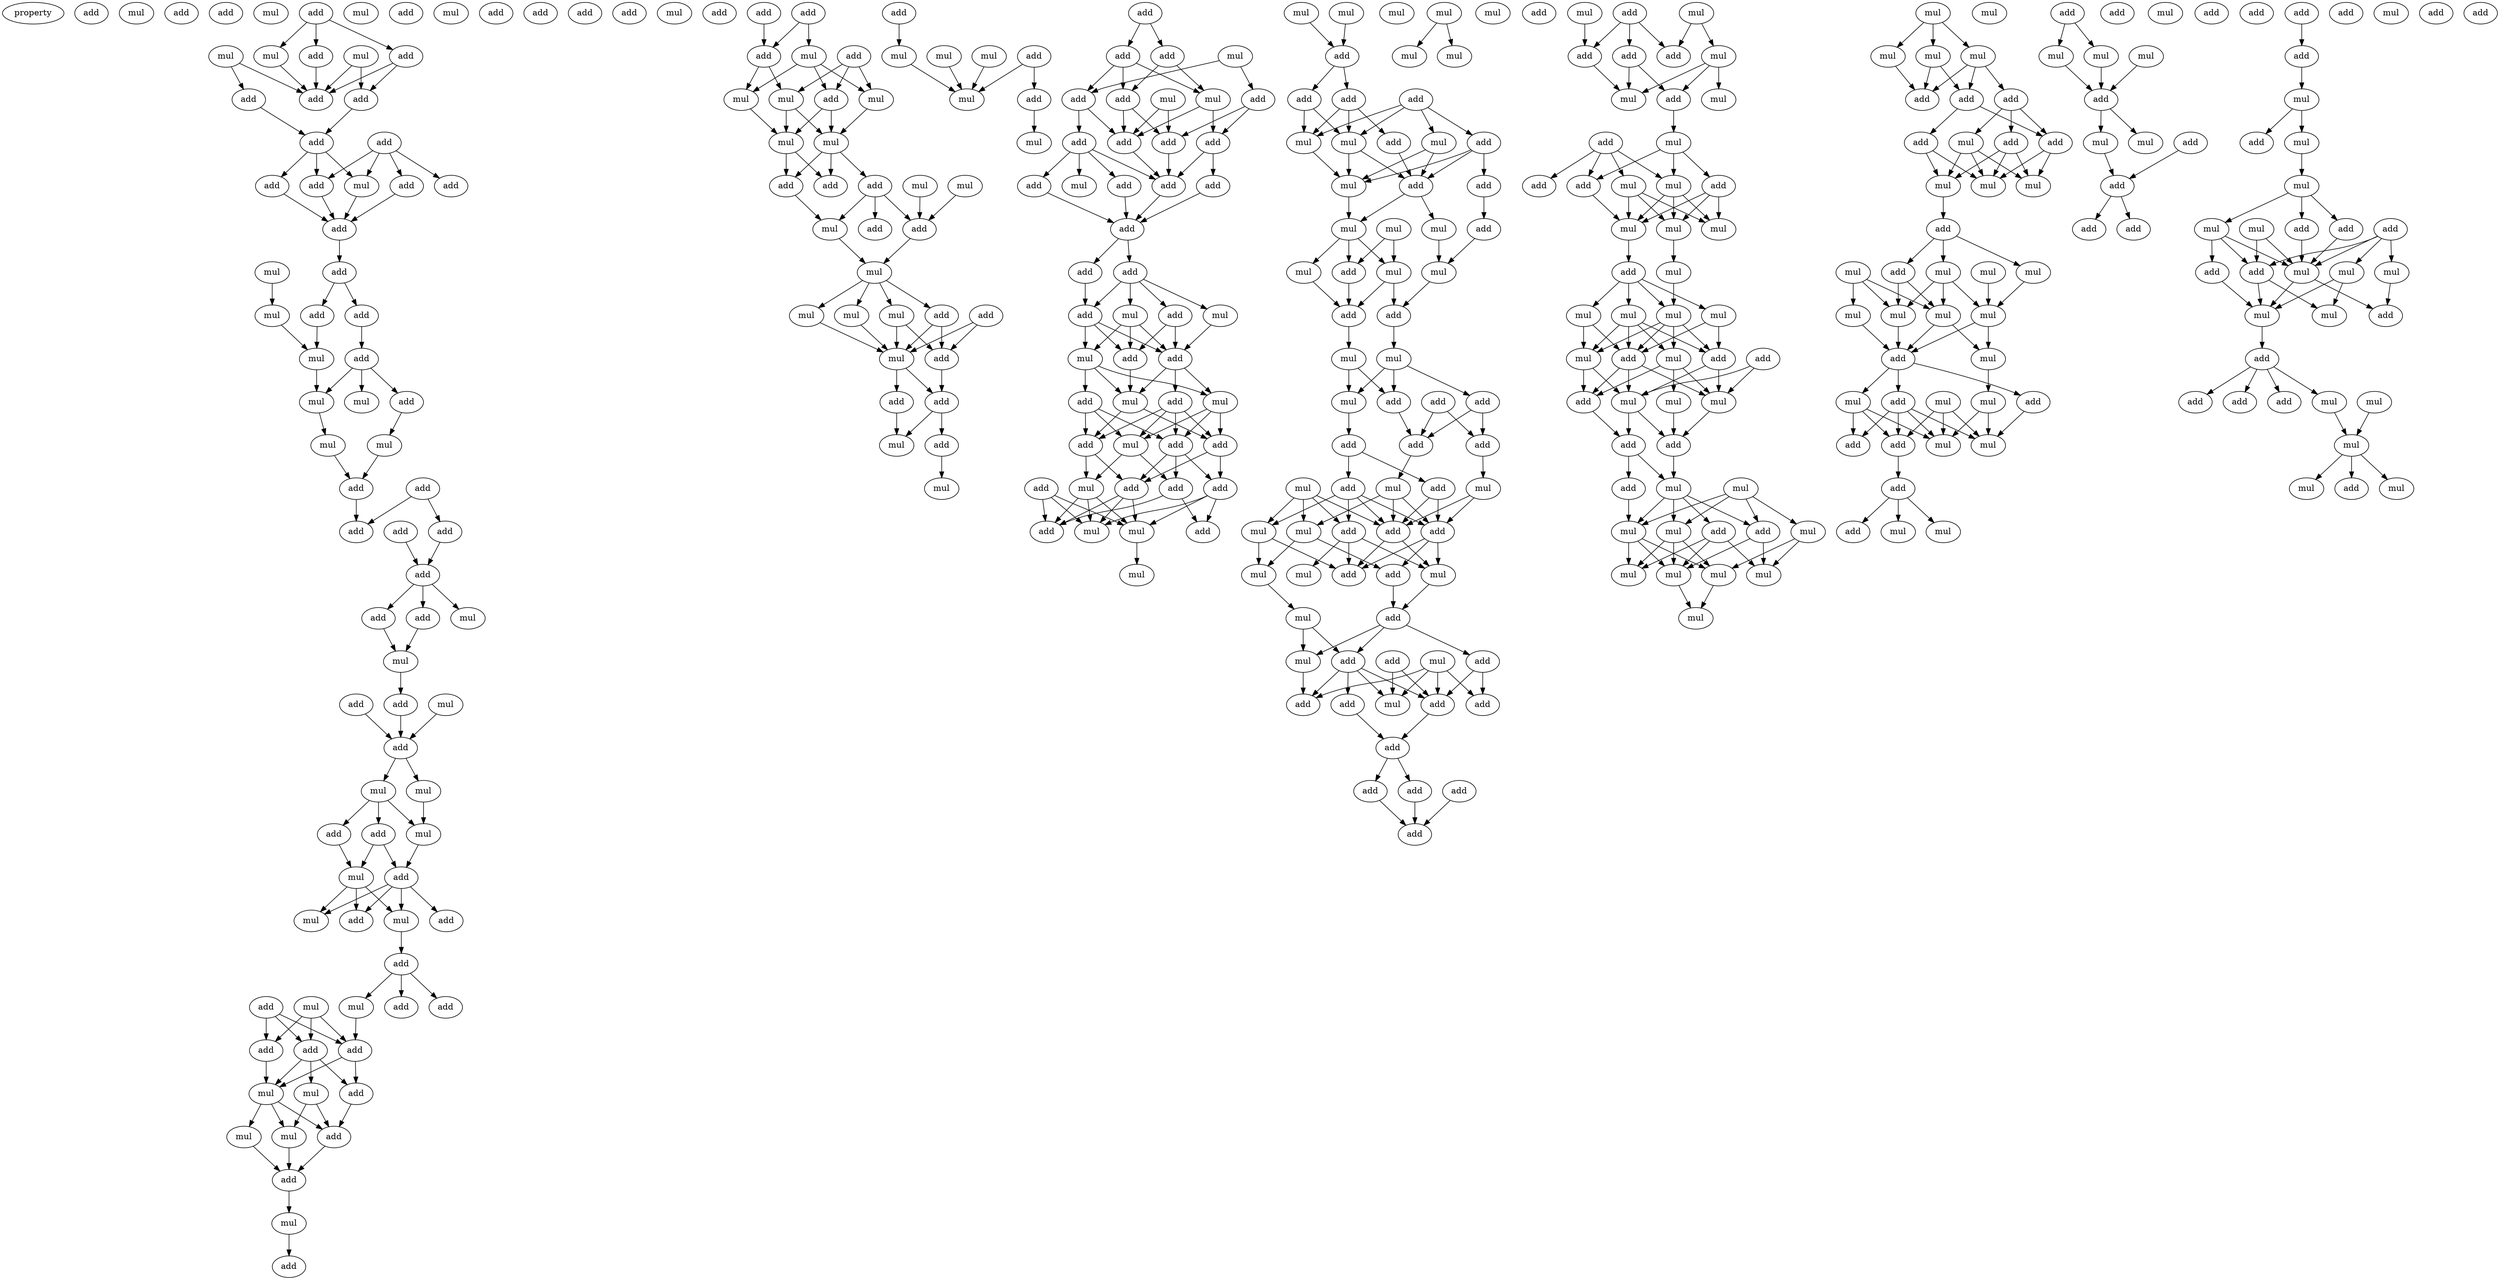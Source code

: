 digraph {
    node [fontcolor=black]
    property [mul=2,lf=1.2]
    0 [ label = add ];
    1 [ label = mul ];
    2 [ label = add ];
    3 [ label = add ];
    4 [ label = mul ];
    5 [ label = add ];
    6 [ label = add ];
    7 [ label = add ];
    8 [ label = mul ];
    9 [ label = mul ];
    10 [ label = mul ];
    11 [ label = add ];
    12 [ label = add ];
    13 [ label = add ];
    14 [ label = add ];
    15 [ label = add ];
    16 [ label = add ];
    17 [ label = add ];
    18 [ label = mul ];
    19 [ label = add ];
    20 [ label = add ];
    21 [ label = add ];
    22 [ label = add ];
    23 [ label = mul ];
    24 [ label = mul ];
    25 [ label = add ];
    26 [ label = add ];
    27 [ label = mul ];
    28 [ label = add ];
    29 [ label = mul ];
    30 [ label = add ];
    31 [ label = mul ];
    32 [ label = mul ];
    33 [ label = mul ];
    34 [ label = add ];
    35 [ label = add ];
    36 [ label = add ];
    37 [ label = add ];
    38 [ label = mul ];
    39 [ label = add ];
    40 [ label = add ];
    41 [ label = add ];
    42 [ label = add ];
    43 [ label = mul ];
    44 [ label = add ];
    45 [ label = mul ];
    46 [ label = mul ];
    47 [ label = add ];
    48 [ label = add ];
    49 [ label = add ];
    50 [ label = add ];
    51 [ label = mul ];
    52 [ label = add ];
    53 [ label = add ];
    54 [ label = mul ];
    55 [ label = mul ];
    56 [ label = add ];
    57 [ label = add ];
    58 [ label = mul ];
    59 [ label = add ];
    60 [ label = mul ];
    61 [ label = add ];
    62 [ label = add ];
    63 [ label = add ];
    64 [ label = mul ];
    65 [ label = mul ];
    66 [ label = add ];
    67 [ label = mul ];
    68 [ label = mul ];
    69 [ label = add ];
    70 [ label = add ];
    71 [ label = add ];
    72 [ label = add ];
    73 [ label = add ];
    74 [ label = add ];
    75 [ label = mul ];
    76 [ label = mul ];
    77 [ label = add ];
    78 [ label = add ];
    79 [ label = mul ];
    80 [ label = mul ];
    81 [ label = add ];
    82 [ label = mul ];
    83 [ label = mul ];
    84 [ label = add ];
    85 [ label = add ];
    86 [ label = add ];
    87 [ label = add ];
    88 [ label = add ];
    89 [ label = mul ];
    90 [ label = add ];
    91 [ label = mul ];
    92 [ label = mul ];
    93 [ label = mul ];
    94 [ label = add ];
    95 [ label = mul ];
    96 [ label = mul ];
    97 [ label = mul ];
    98 [ label = mul ];
    99 [ label = add ];
    100 [ label = add ];
    101 [ label = add ];
    102 [ label = add ];
    103 [ label = add ];
    104 [ label = mul ];
    105 [ label = mul ];
    106 [ label = mul ];
    107 [ label = mul ];
    108 [ label = add ];
    109 [ label = mul ];
    110 [ label = add ];
    111 [ label = mul ];
    112 [ label = add ];
    113 [ label = add ];
    114 [ label = add ];
    115 [ label = mul ];
    116 [ label = add ];
    117 [ label = mul ];
    118 [ label = add ];
    119 [ label = mul ];
    120 [ label = add ];
    121 [ label = mul ];
    122 [ label = mul ];
    123 [ label = add ];
    124 [ label = mul ];
    125 [ label = add ];
    126 [ label = mul ];
    127 [ label = add ];
    128 [ label = mul ];
    129 [ label = add ];
    130 [ label = mul ];
    131 [ label = add ];
    132 [ label = mul ];
    133 [ label = add ];
    134 [ label = add ];
    135 [ label = add ];
    136 [ label = add ];
    137 [ label = add ];
    138 [ label = add ];
    139 [ label = add ];
    140 [ label = mul ];
    141 [ label = add ];
    142 [ label = add ];
    143 [ label = add ];
    144 [ label = add ];
    145 [ label = add ];
    146 [ label = add ];
    147 [ label = mul ];
    148 [ label = mul ];
    149 [ label = add ];
    150 [ label = add ];
    151 [ label = add ];
    152 [ label = mul ];
    153 [ label = add ];
    154 [ label = add ];
    155 [ label = mul ];
    156 [ label = mul ];
    157 [ label = add ];
    158 [ label = add ];
    159 [ label = mul ];
    160 [ label = add ];
    161 [ label = add ];
    162 [ label = add ];
    163 [ label = add ];
    164 [ label = mul ];
    165 [ label = add ];
    166 [ label = add ];
    167 [ label = add ];
    168 [ label = mul ];
    169 [ label = add ];
    170 [ label = mul ];
    171 [ label = mul ];
    172 [ label = mul ];
    173 [ label = mul ];
    174 [ label = add ];
    175 [ label = add ];
    176 [ label = add ];
    177 [ label = add ];
    178 [ label = add ];
    179 [ label = add ];
    180 [ label = mul ];
    181 [ label = mul ];
    182 [ label = mul ];
    183 [ label = mul ];
    184 [ label = add ];
    185 [ label = add ];
    186 [ label = mul ];
    187 [ label = mul ];
    188 [ label = mul ];
    189 [ label = mul ];
    190 [ label = add ];
    191 [ label = mul ];
    192 [ label = add ];
    193 [ label = mul ];
    194 [ label = mul ];
    195 [ label = add ];
    196 [ label = add ];
    197 [ label = mul ];
    198 [ label = mul ];
    199 [ label = add ];
    200 [ label = mul ];
    201 [ label = add ];
    202 [ label = add ];
    203 [ label = add ];
    204 [ label = add ];
    205 [ label = add ];
    206 [ label = add ];
    207 [ label = mul ];
    208 [ label = mul ];
    209 [ label = add ];
    210 [ label = mul ];
    211 [ label = add ];
    212 [ label = add ];
    213 [ label = mul ];
    214 [ label = mul ];
    215 [ label = add ];
    216 [ label = add ];
    217 [ label = add ];
    218 [ label = mul ];
    219 [ label = mul ];
    220 [ label = mul ];
    221 [ label = add ];
    222 [ label = mul ];
    223 [ label = add ];
    224 [ label = add ];
    225 [ label = add ];
    226 [ label = mul ];
    227 [ label = mul ];
    228 [ label = mul ];
    229 [ label = add ];
    230 [ label = add ];
    231 [ label = add ];
    232 [ label = add ];
    233 [ label = add ];
    234 [ label = add ];
    235 [ label = add ];
    236 [ label = add ];
    237 [ label = add ];
    238 [ label = mul ];
    239 [ label = mul ];
    240 [ label = mul ];
    241 [ label = mul ];
    242 [ label = add ];
    243 [ label = add ];
    244 [ label = mul ];
    245 [ label = mul ];
    246 [ label = add ];
    247 [ label = add ];
    248 [ label = add ];
    249 [ label = mul ];
    250 [ label = mul ];
    251 [ label = add ];
    252 [ label = mul ];
    253 [ label = mul ];
    254 [ label = add ];
    255 [ label = mul ];
    256 [ label = add ];
    257 [ label = add ];
    258 [ label = add ];
    259 [ label = mul ];
    260 [ label = mul ];
    261 [ label = mul ];
    262 [ label = mul ];
    263 [ label = mul ];
    264 [ label = add ];
    265 [ label = mul ];
    266 [ label = mul ];
    267 [ label = mul ];
    268 [ label = mul ];
    269 [ label = add ];
    270 [ label = add ];
    271 [ label = add ];
    272 [ label = mul ];
    273 [ label = mul ];
    274 [ label = add ];
    275 [ label = mul ];
    276 [ label = mul ];
    277 [ label = mul ];
    278 [ label = add ];
    279 [ label = add ];
    280 [ label = add ];
    281 [ label = mul ];
    282 [ label = mul ];
    283 [ label = add ];
    284 [ label = mul ];
    285 [ label = add ];
    286 [ label = mul ];
    287 [ label = mul ];
    288 [ label = mul ];
    289 [ label = mul ];
    290 [ label = mul ];
    291 [ label = mul ];
    292 [ label = mul ];
    293 [ label = mul ];
    294 [ label = mul ];
    295 [ label = mul ];
    296 [ label = mul ];
    297 [ label = add ];
    298 [ label = add ];
    299 [ label = add ];
    300 [ label = add ];
    301 [ label = mul ];
    302 [ label = add ];
    303 [ label = add ];
    304 [ label = mul ];
    305 [ label = mul ];
    306 [ label = mul ];
    307 [ label = add ];
    308 [ label = mul ];
    309 [ label = mul ];
    310 [ label = mul ];
    311 [ label = add ];
    312 [ label = mul ];
    313 [ label = mul ];
    314 [ label = mul ];
    315 [ label = mul ];
    316 [ label = mul ];
    317 [ label = mul ];
    318 [ label = add ];
    319 [ label = add ];
    320 [ label = mul ];
    321 [ label = add ];
    322 [ label = mul ];
    323 [ label = mul ];
    324 [ label = mul ];
    325 [ label = add ];
    326 [ label = mul ];
    327 [ label = add ];
    328 [ label = add ];
    329 [ label = add ];
    330 [ label = mul ];
    331 [ label = mul ];
    332 [ label = mul ];
    333 [ label = add ];
    334 [ label = add ];
    335 [ label = mul ];
    336 [ label = mul ];
    337 [ label = mul ];
    338 [ label = mul ];
    339 [ label = add ];
    340 [ label = add ];
    341 [ label = add ];
    342 [ label = add ];
    343 [ label = mul ];
    344 [ label = mul ];
    345 [ label = add ];
    346 [ label = add ];
    347 [ label = add ];
    348 [ label = add ];
    349 [ label = add ];
    350 [ label = add ];
    351 [ label = mul ];
    352 [ label = add ];
    353 [ label = mul ];
    354 [ label = mul ];
    355 [ label = mul ];
    356 [ label = add ];
    357 [ label = add ];
    358 [ label = mul ];
    359 [ label = mul ];
    360 [ label = add ];
    361 [ label = mul ];
    362 [ label = add ];
    363 [ label = mul ];
    364 [ label = mul ];
    365 [ label = add ];
    366 [ label = mul ];
    367 [ label = add ];
    368 [ label = mul ];
    369 [ label = add ];
    370 [ label = add ];
    371 [ label = add ];
    372 [ label = add ];
    373 [ label = mul ];
    374 [ label = mul ];
    375 [ label = mul ];
    376 [ label = mul ];
    377 [ label = add ];
    378 [ label = add ];
    379 [ label = mul ];
    380 [ label = add ];
    5 -> 6 [ name = 0 ];
    5 -> 7 [ name = 1 ];
    5 -> 8 [ name = 2 ];
    6 -> 12 [ name = 3 ];
    7 -> 11 [ name = 4 ];
    7 -> 12 [ name = 5 ];
    8 -> 12 [ name = 6 ];
    9 -> 11 [ name = 7 ];
    9 -> 12 [ name = 8 ];
    10 -> 12 [ name = 9 ];
    10 -> 13 [ name = 10 ];
    11 -> 14 [ name = 11 ];
    13 -> 14 [ name = 12 ];
    14 -> 16 [ name = 13 ];
    14 -> 18 [ name = 14 ];
    14 -> 19 [ name = 15 ];
    15 -> 16 [ name = 16 ];
    15 -> 17 [ name = 17 ];
    15 -> 18 [ name = 18 ];
    15 -> 20 [ name = 19 ];
    16 -> 21 [ name = 20 ];
    17 -> 21 [ name = 21 ];
    18 -> 21 [ name = 22 ];
    19 -> 21 [ name = 23 ];
    21 -> 22 [ name = 24 ];
    22 -> 25 [ name = 25 ];
    22 -> 26 [ name = 26 ];
    23 -> 24 [ name = 27 ];
    24 -> 27 [ name = 28 ];
    25 -> 27 [ name = 29 ];
    26 -> 28 [ name = 30 ];
    27 -> 29 [ name = 31 ];
    28 -> 29 [ name = 32 ];
    28 -> 30 [ name = 33 ];
    28 -> 31 [ name = 34 ];
    29 -> 32 [ name = 35 ];
    30 -> 33 [ name = 36 ];
    32 -> 34 [ name = 37 ];
    33 -> 34 [ name = 38 ];
    34 -> 37 [ name = 39 ];
    35 -> 36 [ name = 40 ];
    35 -> 37 [ name = 41 ];
    36 -> 40 [ name = 42 ];
    39 -> 40 [ name = 43 ];
    40 -> 41 [ name = 44 ];
    40 -> 44 [ name = 45 ];
    40 -> 45 [ name = 46 ];
    41 -> 46 [ name = 47 ];
    44 -> 46 [ name = 48 ];
    46 -> 50 [ name = 49 ];
    47 -> 53 [ name = 50 ];
    50 -> 53 [ name = 51 ];
    51 -> 53 [ name = 52 ];
    53 -> 54 [ name = 53 ];
    53 -> 55 [ name = 54 ];
    54 -> 58 [ name = 55 ];
    55 -> 56 [ name = 56 ];
    55 -> 57 [ name = 57 ];
    55 -> 58 [ name = 58 ];
    56 -> 60 [ name = 59 ];
    57 -> 60 [ name = 60 ];
    57 -> 61 [ name = 61 ];
    58 -> 61 [ name = 62 ];
    60 -> 63 [ name = 63 ];
    60 -> 64 [ name = 64 ];
    60 -> 65 [ name = 65 ];
    61 -> 62 [ name = 66 ];
    61 -> 63 [ name = 67 ];
    61 -> 64 [ name = 68 ];
    61 -> 65 [ name = 69 ];
    64 -> 66 [ name = 70 ];
    66 -> 68 [ name = 71 ];
    66 -> 69 [ name = 72 ];
    66 -> 70 [ name = 73 ];
    67 -> 72 [ name = 74 ];
    67 -> 73 [ name = 75 ];
    67 -> 74 [ name = 76 ];
    68 -> 72 [ name = 77 ];
    71 -> 72 [ name = 78 ];
    71 -> 73 [ name = 79 ];
    71 -> 74 [ name = 80 ];
    72 -> 75 [ name = 81 ];
    72 -> 77 [ name = 82 ];
    73 -> 75 [ name = 83 ];
    73 -> 76 [ name = 84 ];
    73 -> 77 [ name = 85 ];
    74 -> 75 [ name = 86 ];
    75 -> 78 [ name = 87 ];
    75 -> 79 [ name = 88 ];
    75 -> 80 [ name = 89 ];
    76 -> 78 [ name = 90 ];
    76 -> 79 [ name = 91 ];
    77 -> 78 [ name = 92 ];
    78 -> 81 [ name = 93 ];
    79 -> 81 [ name = 94 ];
    80 -> 81 [ name = 95 ];
    81 -> 83 [ name = 96 ];
    83 -> 84 [ name = 97 ];
    86 -> 90 [ name = 98 ];
    87 -> 89 [ name = 99 ];
    87 -> 90 [ name = 100 ];
    88 -> 92 [ name = 101 ];
    88 -> 93 [ name = 102 ];
    88 -> 94 [ name = 103 ];
    89 -> 91 [ name = 104 ];
    89 -> 93 [ name = 105 ];
    89 -> 94 [ name = 106 ];
    90 -> 91 [ name = 107 ];
    90 -> 92 [ name = 108 ];
    91 -> 95 [ name = 109 ];
    92 -> 95 [ name = 110 ];
    92 -> 96 [ name = 111 ];
    93 -> 96 [ name = 112 ];
    94 -> 95 [ name = 113 ];
    94 -> 96 [ name = 114 ];
    95 -> 99 [ name = 115 ];
    95 -> 100 [ name = 116 ];
    96 -> 99 [ name = 117 ];
    96 -> 100 [ name = 118 ];
    96 -> 101 [ name = 119 ];
    97 -> 102 [ name = 120 ];
    98 -> 102 [ name = 121 ];
    99 -> 104 [ name = 122 ];
    101 -> 102 [ name = 123 ];
    101 -> 103 [ name = 124 ];
    101 -> 104 [ name = 125 ];
    102 -> 105 [ name = 126 ];
    104 -> 105 [ name = 127 ];
    105 -> 106 [ name = 128 ];
    105 -> 107 [ name = 129 ];
    105 -> 109 [ name = 130 ];
    105 -> 110 [ name = 131 ];
    106 -> 111 [ name = 132 ];
    107 -> 111 [ name = 133 ];
    108 -> 111 [ name = 134 ];
    108 -> 112 [ name = 135 ];
    109 -> 111 [ name = 136 ];
    109 -> 112 [ name = 137 ];
    110 -> 111 [ name = 138 ];
    110 -> 112 [ name = 139 ];
    111 -> 113 [ name = 140 ];
    111 -> 114 [ name = 141 ];
    112 -> 114 [ name = 142 ];
    113 -> 115 [ name = 143 ];
    114 -> 115 [ name = 144 ];
    114 -> 116 [ name = 145 ];
    116 -> 117 [ name = 146 ];
    118 -> 121 [ name = 147 ];
    119 -> 124 [ name = 148 ];
    120 -> 123 [ name = 149 ];
    120 -> 124 [ name = 150 ];
    121 -> 124 [ name = 151 ];
    122 -> 124 [ name = 152 ];
    123 -> 126 [ name = 153 ];
    125 -> 127 [ name = 154 ];
    125 -> 129 [ name = 155 ];
    127 -> 132 [ name = 156 ];
    127 -> 134 [ name = 157 ];
    128 -> 131 [ name = 158 ];
    128 -> 133 [ name = 159 ];
    129 -> 131 [ name = 160 ];
    129 -> 132 [ name = 161 ];
    129 -> 134 [ name = 162 ];
    130 -> 136 [ name = 163 ];
    130 -> 138 [ name = 164 ];
    131 -> 135 [ name = 165 ];
    131 -> 136 [ name = 166 ];
    132 -> 136 [ name = 167 ];
    132 -> 137 [ name = 168 ];
    133 -> 137 [ name = 169 ];
    133 -> 138 [ name = 170 ];
    134 -> 136 [ name = 171 ];
    134 -> 138 [ name = 172 ];
    135 -> 139 [ name = 173 ];
    135 -> 140 [ name = 174 ];
    135 -> 142 [ name = 175 ];
    135 -> 143 [ name = 176 ];
    136 -> 142 [ name = 177 ];
    137 -> 141 [ name = 178 ];
    137 -> 142 [ name = 179 ];
    138 -> 142 [ name = 180 ];
    139 -> 144 [ name = 181 ];
    141 -> 144 [ name = 182 ];
    142 -> 144 [ name = 183 ];
    143 -> 144 [ name = 184 ];
    144 -> 145 [ name = 185 ];
    144 -> 146 [ name = 186 ];
    145 -> 149 [ name = 187 ];
    146 -> 147 [ name = 188 ];
    146 -> 148 [ name = 189 ];
    146 -> 149 [ name = 190 ];
    146 -> 150 [ name = 191 ];
    147 -> 151 [ name = 192 ];
    148 -> 151 [ name = 193 ];
    148 -> 152 [ name = 194 ];
    148 -> 153 [ name = 195 ];
    149 -> 151 [ name = 196 ];
    149 -> 152 [ name = 197 ];
    149 -> 153 [ name = 198 ];
    150 -> 151 [ name = 199 ];
    150 -> 153 [ name = 200 ];
    151 -> 155 [ name = 201 ];
    151 -> 156 [ name = 202 ];
    151 -> 157 [ name = 203 ];
    152 -> 154 [ name = 204 ];
    152 -> 155 [ name = 205 ];
    152 -> 156 [ name = 206 ];
    153 -> 156 [ name = 207 ];
    154 -> 159 [ name = 208 ];
    154 -> 160 [ name = 209 ];
    154 -> 161 [ name = 210 ];
    155 -> 158 [ name = 211 ];
    155 -> 159 [ name = 212 ];
    155 -> 161 [ name = 213 ];
    156 -> 158 [ name = 214 ];
    156 -> 160 [ name = 215 ];
    157 -> 158 [ name = 216 ];
    157 -> 159 [ name = 217 ];
    157 -> 160 [ name = 218 ];
    157 -> 161 [ name = 219 ];
    158 -> 162 [ name = 220 ];
    158 -> 163 [ name = 221 ];
    159 -> 164 [ name = 222 ];
    159 -> 165 [ name = 223 ];
    160 -> 163 [ name = 224 ];
    160 -> 164 [ name = 225 ];
    161 -> 162 [ name = 226 ];
    161 -> 163 [ name = 227 ];
    161 -> 165 [ name = 228 ];
    162 -> 168 [ name = 229 ];
    162 -> 169 [ name = 230 ];
    162 -> 170 [ name = 231 ];
    163 -> 167 [ name = 232 ];
    163 -> 168 [ name = 233 ];
    163 -> 170 [ name = 234 ];
    164 -> 167 [ name = 235 ];
    164 -> 168 [ name = 236 ];
    164 -> 170 [ name = 237 ];
    165 -> 167 [ name = 238 ];
    165 -> 169 [ name = 239 ];
    166 -> 167 [ name = 240 ];
    166 -> 168 [ name = 241 ];
    166 -> 170 [ name = 242 ];
    170 -> 171 [ name = 243 ];
    172 -> 174 [ name = 244 ];
    173 -> 174 [ name = 245 ];
    174 -> 175 [ name = 246 ];
    174 -> 176 [ name = 247 ];
    175 -> 181 [ name = 248 ];
    175 -> 182 [ name = 249 ];
    176 -> 179 [ name = 250 ];
    176 -> 181 [ name = 251 ];
    176 -> 182 [ name = 252 ];
    177 -> 178 [ name = 253 ];
    177 -> 180 [ name = 254 ];
    177 -> 181 [ name = 255 ];
    177 -> 182 [ name = 256 ];
    178 -> 183 [ name = 257 ];
    178 -> 184 [ name = 258 ];
    178 -> 185 [ name = 259 ];
    179 -> 184 [ name = 260 ];
    180 -> 183 [ name = 261 ];
    180 -> 184 [ name = 262 ];
    181 -> 183 [ name = 263 ];
    181 -> 184 [ name = 264 ];
    182 -> 183 [ name = 265 ];
    183 -> 186 [ name = 266 ];
    184 -> 186 [ name = 267 ];
    184 -> 189 [ name = 268 ];
    185 -> 190 [ name = 269 ];
    186 -> 191 [ name = 270 ];
    186 -> 192 [ name = 271 ];
    186 -> 193 [ name = 272 ];
    187 -> 191 [ name = 273 ];
    187 -> 192 [ name = 274 ];
    189 -> 194 [ name = 275 ];
    190 -> 194 [ name = 276 ];
    191 -> 195 [ name = 277 ];
    191 -> 196 [ name = 278 ];
    192 -> 196 [ name = 279 ];
    193 -> 196 [ name = 280 ];
    194 -> 195 [ name = 281 ];
    195 -> 198 [ name = 282 ];
    196 -> 197 [ name = 283 ];
    197 -> 200 [ name = 284 ];
    197 -> 201 [ name = 285 ];
    198 -> 200 [ name = 286 ];
    198 -> 201 [ name = 287 ];
    198 -> 202 [ name = 288 ];
    199 -> 203 [ name = 289 ];
    199 -> 205 [ name = 290 ];
    200 -> 204 [ name = 291 ];
    201 -> 205 [ name = 292 ];
    202 -> 203 [ name = 293 ];
    202 -> 205 [ name = 294 ];
    203 -> 210 [ name = 295 ];
    204 -> 206 [ name = 296 ];
    204 -> 209 [ name = 297 ];
    205 -> 207 [ name = 298 ];
    206 -> 211 [ name = 299 ];
    206 -> 212 [ name = 300 ];
    206 -> 214 [ name = 301 ];
    206 -> 215 [ name = 302 ];
    207 -> 212 [ name = 303 ];
    207 -> 213 [ name = 304 ];
    207 -> 215 [ name = 305 ];
    208 -> 211 [ name = 306 ];
    208 -> 213 [ name = 307 ];
    208 -> 214 [ name = 308 ];
    208 -> 215 [ name = 309 ];
    209 -> 212 [ name = 310 ];
    209 -> 215 [ name = 311 ];
    210 -> 212 [ name = 312 ];
    210 -> 215 [ name = 313 ];
    211 -> 217 [ name = 314 ];
    211 -> 218 [ name = 315 ];
    211 -> 220 [ name = 316 ];
    212 -> 216 [ name = 317 ];
    212 -> 217 [ name = 318 ];
    212 -> 220 [ name = 319 ];
    213 -> 216 [ name = 320 ];
    213 -> 219 [ name = 321 ];
    214 -> 217 [ name = 322 ];
    214 -> 219 [ name = 323 ];
    215 -> 217 [ name = 324 ];
    215 -> 220 [ name = 325 ];
    216 -> 221 [ name = 326 ];
    219 -> 222 [ name = 327 ];
    220 -> 221 [ name = 328 ];
    221 -> 224 [ name = 329 ];
    221 -> 225 [ name = 330 ];
    221 -> 226 [ name = 331 ];
    222 -> 224 [ name = 332 ];
    222 -> 226 [ name = 333 ];
    223 -> 228 [ name = 334 ];
    223 -> 231 [ name = 335 ];
    224 -> 228 [ name = 336 ];
    224 -> 229 [ name = 337 ];
    224 -> 231 [ name = 338 ];
    224 -> 232 [ name = 339 ];
    225 -> 230 [ name = 340 ];
    225 -> 231 [ name = 341 ];
    226 -> 232 [ name = 342 ];
    227 -> 228 [ name = 343 ];
    227 -> 230 [ name = 344 ];
    227 -> 231 [ name = 345 ];
    227 -> 232 [ name = 346 ];
    229 -> 233 [ name = 347 ];
    231 -> 233 [ name = 348 ];
    233 -> 234 [ name = 349 ];
    233 -> 235 [ name = 350 ];
    234 -> 237 [ name = 351 ];
    235 -> 237 [ name = 352 ];
    236 -> 237 [ name = 353 ];
    238 -> 240 [ name = 354 ];
    238 -> 241 [ name = 355 ];
    243 -> 246 [ name = 356 ];
    243 -> 247 [ name = 357 ];
    243 -> 248 [ name = 358 ];
    244 -> 246 [ name = 359 ];
    244 -> 249 [ name = 360 ];
    245 -> 248 [ name = 361 ];
    247 -> 250 [ name = 362 ];
    247 -> 251 [ name = 363 ];
    248 -> 250 [ name = 364 ];
    249 -> 250 [ name = 365 ];
    249 -> 251 [ name = 366 ];
    249 -> 252 [ name = 367 ];
    251 -> 253 [ name = 368 ];
    253 -> 256 [ name = 369 ];
    253 -> 258 [ name = 370 ];
    253 -> 259 [ name = 371 ];
    254 -> 255 [ name = 372 ];
    254 -> 256 [ name = 373 ];
    254 -> 257 [ name = 374 ];
    254 -> 259 [ name = 375 ];
    255 -> 260 [ name = 376 ];
    255 -> 261 [ name = 377 ];
    255 -> 262 [ name = 378 ];
    256 -> 261 [ name = 379 ];
    258 -> 260 [ name = 380 ];
    258 -> 261 [ name = 381 ];
    258 -> 262 [ name = 382 ];
    259 -> 260 [ name = 383 ];
    259 -> 261 [ name = 384 ];
    259 -> 262 [ name = 385 ];
    260 -> 263 [ name = 386 ];
    261 -> 264 [ name = 387 ];
    263 -> 266 [ name = 388 ];
    264 -> 265 [ name = 389 ];
    264 -> 266 [ name = 390 ];
    264 -> 267 [ name = 391 ];
    264 -> 268 [ name = 392 ];
    265 -> 271 [ name = 393 ];
    265 -> 272 [ name = 394 ];
    266 -> 270 [ name = 395 ];
    266 -> 271 [ name = 396 ];
    266 -> 272 [ name = 397 ];
    266 -> 273 [ name = 398 ];
    267 -> 270 [ name = 399 ];
    267 -> 271 [ name = 400 ];
    268 -> 270 [ name = 401 ];
    268 -> 271 [ name = 402 ];
    268 -> 272 [ name = 403 ];
    268 -> 273 [ name = 404 ];
    269 -> 275 [ name = 405 ];
    269 -> 276 [ name = 406 ];
    270 -> 275 [ name = 407 ];
    270 -> 276 [ name = 408 ];
    271 -> 274 [ name = 409 ];
    271 -> 275 [ name = 410 ];
    271 -> 276 [ name = 411 ];
    272 -> 274 [ name = 412 ];
    272 -> 275 [ name = 413 ];
    273 -> 274 [ name = 414 ];
    273 -> 276 [ name = 415 ];
    273 -> 277 [ name = 416 ];
    274 -> 278 [ name = 417 ];
    275 -> 278 [ name = 418 ];
    275 -> 279 [ name = 419 ];
    276 -> 279 [ name = 420 ];
    277 -> 279 [ name = 421 ];
    278 -> 280 [ name = 422 ];
    278 -> 282 [ name = 423 ];
    279 -> 282 [ name = 424 ];
    280 -> 287 [ name = 425 ];
    281 -> 284 [ name = 426 ];
    281 -> 285 [ name = 427 ];
    281 -> 286 [ name = 428 ];
    281 -> 287 [ name = 429 ];
    282 -> 283 [ name = 430 ];
    282 -> 285 [ name = 431 ];
    282 -> 286 [ name = 432 ];
    282 -> 287 [ name = 433 ];
    283 -> 288 [ name = 434 ];
    283 -> 289 [ name = 435 ];
    283 -> 291 [ name = 436 ];
    284 -> 288 [ name = 437 ];
    284 -> 290 [ name = 438 ];
    285 -> 288 [ name = 439 ];
    285 -> 289 [ name = 440 ];
    286 -> 289 [ name = 441 ];
    286 -> 290 [ name = 442 ];
    286 -> 291 [ name = 443 ];
    287 -> 289 [ name = 444 ];
    287 -> 290 [ name = 445 ];
    287 -> 291 [ name = 446 ];
    289 -> 292 [ name = 447 ];
    290 -> 292 [ name = 448 ];
    293 -> 294 [ name = 449 ];
    293 -> 295 [ name = 450 ];
    293 -> 296 [ name = 451 ];
    294 -> 298 [ name = 452 ];
    295 -> 297 [ name = 453 ];
    295 -> 298 [ name = 454 ];
    295 -> 299 [ name = 455 ];
    296 -> 298 [ name = 456 ];
    296 -> 299 [ name = 457 ];
    297 -> 301 [ name = 458 ];
    297 -> 302 [ name = 459 ];
    297 -> 303 [ name = 460 ];
    299 -> 300 [ name = 461 ];
    299 -> 303 [ name = 462 ];
    300 -> 304 [ name = 463 ];
    300 -> 306 [ name = 464 ];
    301 -> 304 [ name = 465 ];
    301 -> 305 [ name = 466 ];
    301 -> 306 [ name = 467 ];
    302 -> 304 [ name = 468 ];
    302 -> 305 [ name = 469 ];
    302 -> 306 [ name = 470 ];
    303 -> 305 [ name = 471 ];
    303 -> 306 [ name = 472 ];
    304 -> 307 [ name = 473 ];
    307 -> 309 [ name = 474 ];
    307 -> 311 [ name = 475 ];
    307 -> 312 [ name = 476 ];
    308 -> 313 [ name = 477 ];
    308 -> 314 [ name = 478 ];
    308 -> 315 [ name = 479 ];
    309 -> 314 [ name = 480 ];
    309 -> 315 [ name = 481 ];
    309 -> 316 [ name = 482 ];
    310 -> 316 [ name = 483 ];
    311 -> 314 [ name = 484 ];
    311 -> 315 [ name = 485 ];
    312 -> 316 [ name = 486 ];
    313 -> 318 [ name = 487 ];
    314 -> 318 [ name = 488 ];
    315 -> 317 [ name = 489 ];
    315 -> 318 [ name = 490 ];
    316 -> 317 [ name = 491 ];
    316 -> 318 [ name = 492 ];
    317 -> 322 [ name = 493 ];
    318 -> 319 [ name = 494 ];
    318 -> 320 [ name = 495 ];
    318 -> 321 [ name = 496 ];
    319 -> 324 [ name = 497 ];
    319 -> 325 [ name = 498 ];
    319 -> 326 [ name = 499 ];
    319 -> 327 [ name = 500 ];
    320 -> 325 [ name = 501 ];
    320 -> 326 [ name = 502 ];
    320 -> 327 [ name = 503 ];
    321 -> 324 [ name = 504 ];
    322 -> 324 [ name = 505 ];
    322 -> 326 [ name = 506 ];
    323 -> 324 [ name = 507 ];
    323 -> 325 [ name = 508 ];
    323 -> 326 [ name = 509 ];
    325 -> 328 [ name = 510 ];
    328 -> 329 [ name = 511 ];
    328 -> 330 [ name = 512 ];
    328 -> 331 [ name = 513 ];
    333 -> 337 [ name = 514 ];
    333 -> 338 [ name = 515 ];
    335 -> 339 [ name = 516 ];
    337 -> 339 [ name = 517 ];
    338 -> 339 [ name = 518 ];
    339 -> 343 [ name = 519 ];
    339 -> 344 [ name = 520 ];
    342 -> 345 [ name = 521 ];
    343 -> 345 [ name = 522 ];
    345 -> 348 [ name = 523 ];
    345 -> 349 [ name = 524 ];
    346 -> 350 [ name = 525 ];
    350 -> 351 [ name = 526 ];
    351 -> 352 [ name = 527 ];
    351 -> 353 [ name = 528 ];
    353 -> 355 [ name = 529 ];
    355 -> 356 [ name = 530 ];
    355 -> 357 [ name = 531 ];
    355 -> 358 [ name = 532 ];
    356 -> 363 [ name = 533 ];
    357 -> 363 [ name = 534 ];
    358 -> 362 [ name = 535 ];
    358 -> 363 [ name = 536 ];
    358 -> 365 [ name = 537 ];
    359 -> 362 [ name = 538 ];
    359 -> 363 [ name = 539 ];
    360 -> 361 [ name = 540 ];
    360 -> 362 [ name = 541 ];
    360 -> 363 [ name = 542 ];
    360 -> 364 [ name = 543 ];
    361 -> 367 [ name = 544 ];
    362 -> 366 [ name = 545 ];
    362 -> 368 [ name = 546 ];
    363 -> 366 [ name = 547 ];
    363 -> 367 [ name = 548 ];
    364 -> 366 [ name = 549 ];
    364 -> 368 [ name = 550 ];
    365 -> 366 [ name = 551 ];
    366 -> 369 [ name = 552 ];
    369 -> 370 [ name = 553 ];
    369 -> 371 [ name = 554 ];
    369 -> 372 [ name = 555 ];
    369 -> 373 [ name = 556 ];
    373 -> 375 [ name = 557 ];
    374 -> 375 [ name = 558 ];
    375 -> 376 [ name = 559 ];
    375 -> 378 [ name = 560 ];
    375 -> 379 [ name = 561 ];
}
